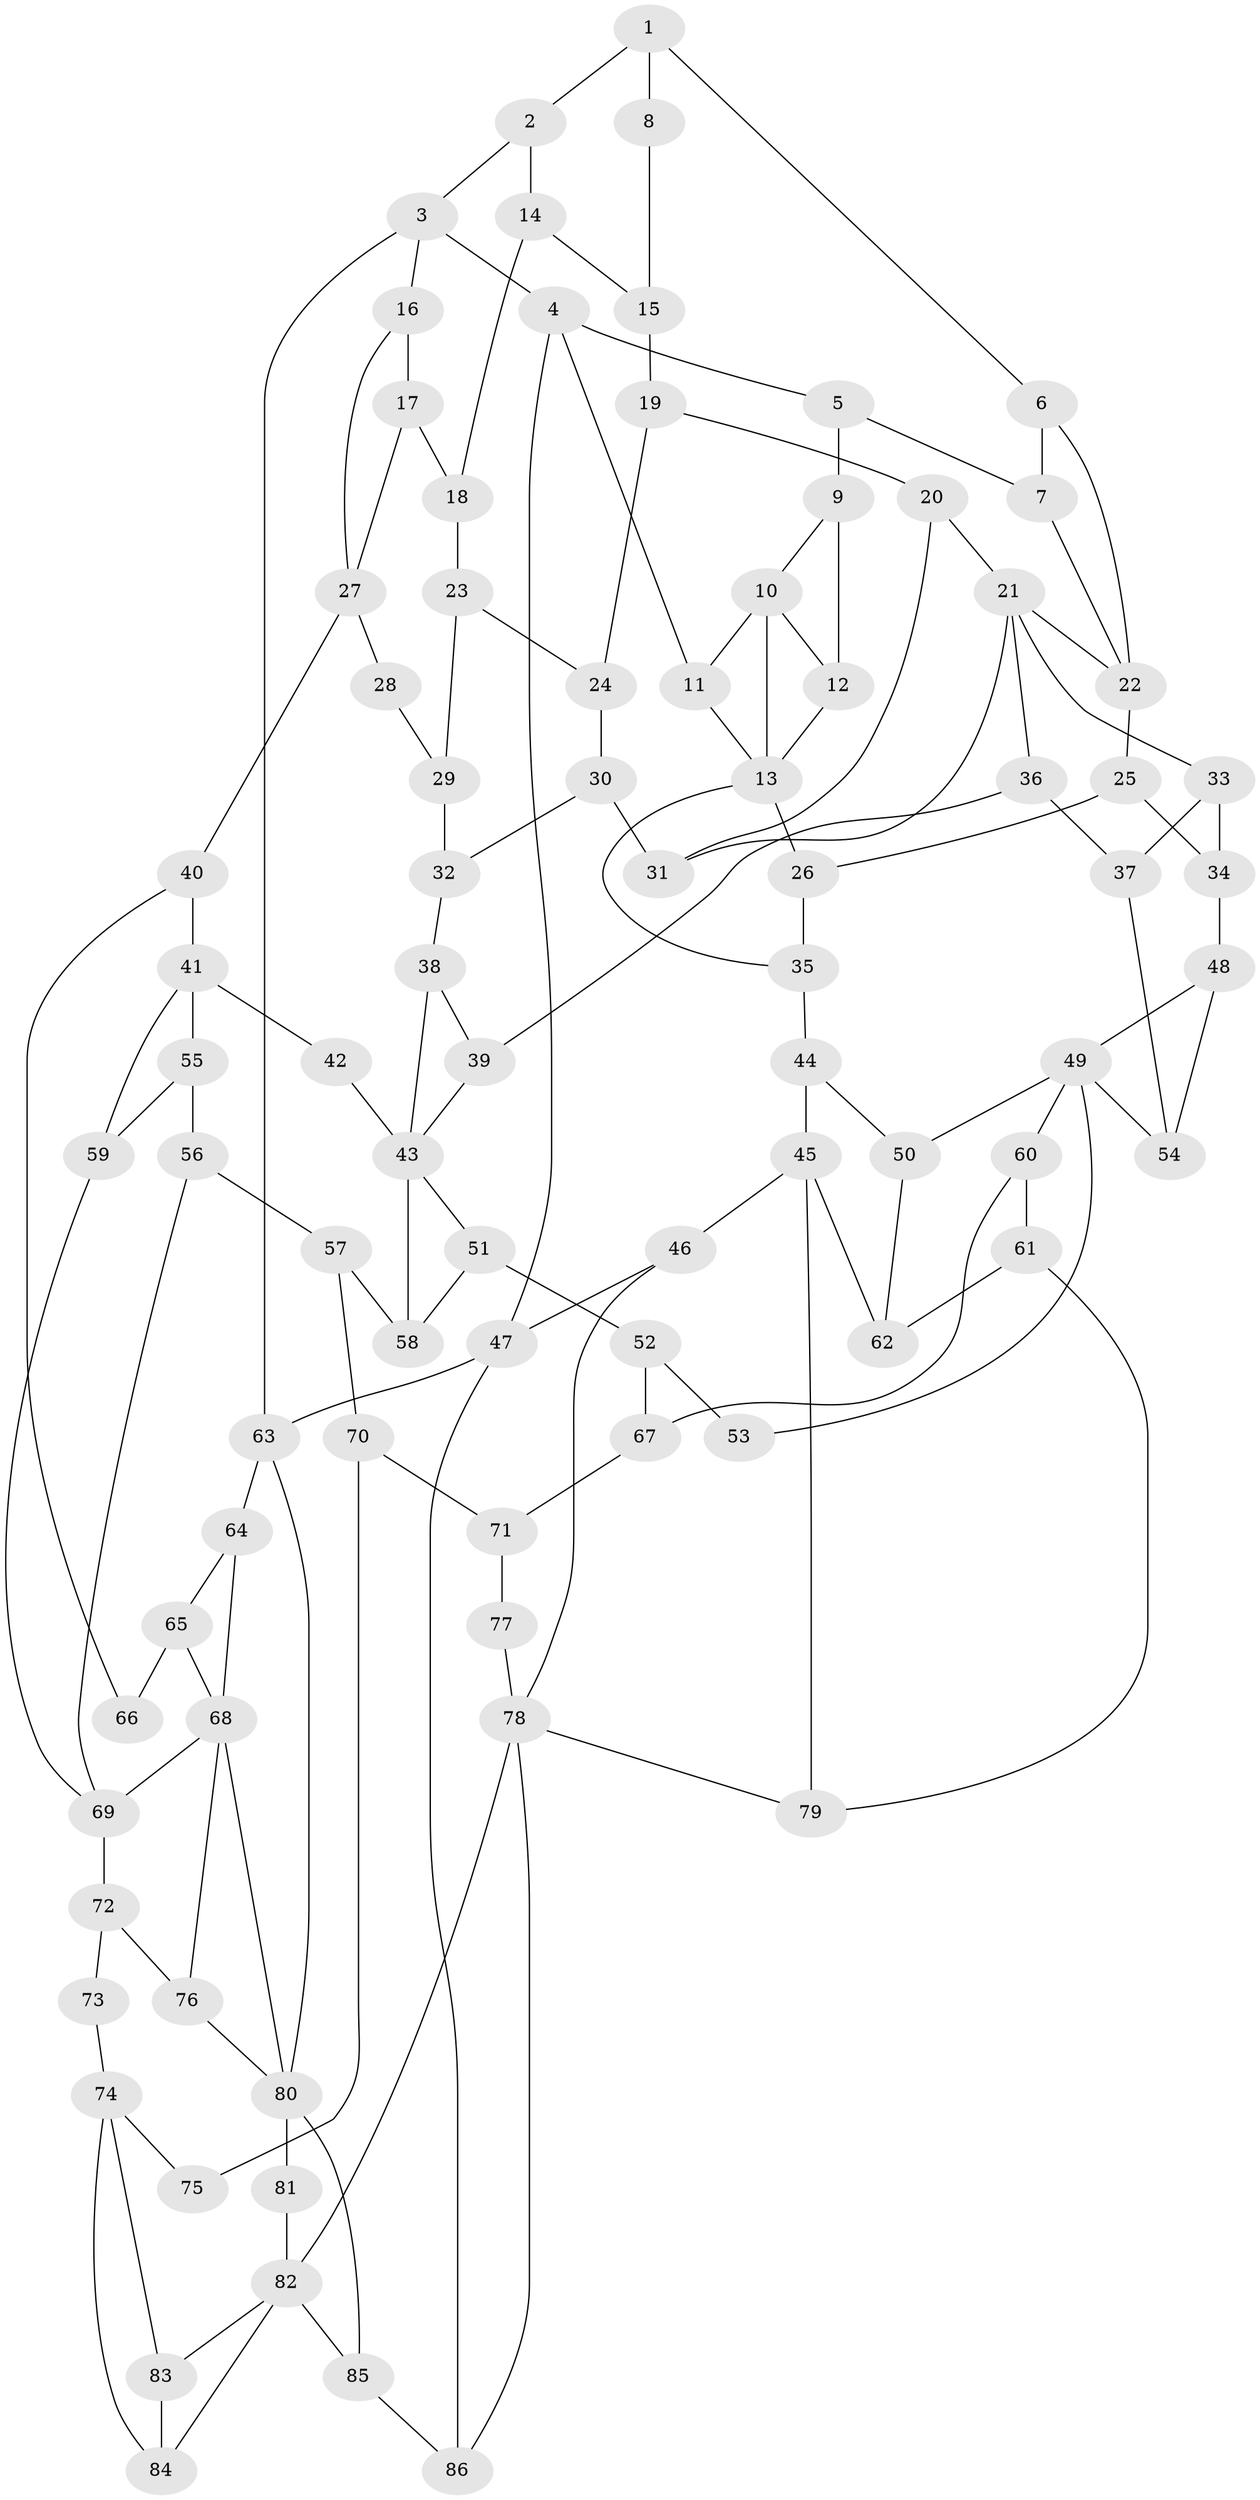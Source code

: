 // original degree distribution, {3: 0.014084507042253521, 4: 0.22535211267605634, 6: 0.2112676056338028, 5: 0.5492957746478874}
// Generated by graph-tools (version 1.1) at 2025/54/03/04/25 22:54:33]
// undirected, 86 vertices, 138 edges
graph export_dot {
  node [color=gray90,style=filled];
  1;
  2;
  3;
  4;
  5;
  6;
  7;
  8;
  9;
  10;
  11;
  12;
  13;
  14;
  15;
  16;
  17;
  18;
  19;
  20;
  21;
  22;
  23;
  24;
  25;
  26;
  27;
  28;
  29;
  30;
  31;
  32;
  33;
  34;
  35;
  36;
  37;
  38;
  39;
  40;
  41;
  42;
  43;
  44;
  45;
  46;
  47;
  48;
  49;
  50;
  51;
  52;
  53;
  54;
  55;
  56;
  57;
  58;
  59;
  60;
  61;
  62;
  63;
  64;
  65;
  66;
  67;
  68;
  69;
  70;
  71;
  72;
  73;
  74;
  75;
  76;
  77;
  78;
  79;
  80;
  81;
  82;
  83;
  84;
  85;
  86;
  1 -- 2 [weight=1.0];
  1 -- 6 [weight=1.0];
  1 -- 8 [weight=2.0];
  2 -- 3 [weight=1.0];
  2 -- 14 [weight=1.0];
  3 -- 4 [weight=1.0];
  3 -- 16 [weight=1.0];
  3 -- 63 [weight=1.0];
  4 -- 5 [weight=1.0];
  4 -- 11 [weight=1.0];
  4 -- 47 [weight=1.0];
  5 -- 7 [weight=1.0];
  5 -- 9 [weight=2.0];
  6 -- 7 [weight=1.0];
  6 -- 22 [weight=1.0];
  7 -- 22 [weight=1.0];
  8 -- 15 [weight=1.0];
  9 -- 10 [weight=1.0];
  9 -- 12 [weight=3.0];
  10 -- 11 [weight=1.0];
  10 -- 12 [weight=2.0];
  10 -- 13 [weight=2.0];
  11 -- 13 [weight=1.0];
  12 -- 13 [weight=1.0];
  13 -- 26 [weight=1.0];
  13 -- 35 [weight=1.0];
  14 -- 15 [weight=1.0];
  14 -- 18 [weight=1.0];
  15 -- 19 [weight=1.0];
  16 -- 17 [weight=1.0];
  16 -- 27 [weight=1.0];
  17 -- 18 [weight=1.0];
  17 -- 27 [weight=1.0];
  18 -- 23 [weight=1.0];
  19 -- 20 [weight=1.0];
  19 -- 24 [weight=1.0];
  20 -- 21 [weight=1.0];
  20 -- 31 [weight=1.0];
  21 -- 22 [weight=2.0];
  21 -- 31 [weight=1.0];
  21 -- 33 [weight=1.0];
  21 -- 36 [weight=1.0];
  22 -- 25 [weight=1.0];
  23 -- 24 [weight=1.0];
  23 -- 29 [weight=1.0];
  24 -- 30 [weight=1.0];
  25 -- 26 [weight=1.0];
  25 -- 34 [weight=1.0];
  26 -- 35 [weight=1.0];
  27 -- 28 [weight=2.0];
  27 -- 40 [weight=2.0];
  28 -- 29 [weight=1.0];
  29 -- 32 [weight=1.0];
  30 -- 31 [weight=1.0];
  30 -- 32 [weight=1.0];
  32 -- 38 [weight=1.0];
  33 -- 34 [weight=1.0];
  33 -- 37 [weight=1.0];
  34 -- 48 [weight=1.0];
  35 -- 44 [weight=1.0];
  36 -- 37 [weight=1.0];
  36 -- 39 [weight=1.0];
  37 -- 54 [weight=1.0];
  38 -- 39 [weight=1.0];
  38 -- 43 [weight=1.0];
  39 -- 43 [weight=1.0];
  40 -- 41 [weight=2.0];
  40 -- 66 [weight=2.0];
  41 -- 42 [weight=2.0];
  41 -- 55 [weight=1.0];
  41 -- 59 [weight=1.0];
  42 -- 43 [weight=2.0];
  43 -- 51 [weight=1.0];
  43 -- 58 [weight=1.0];
  44 -- 45 [weight=1.0];
  44 -- 50 [weight=1.0];
  45 -- 46 [weight=2.0];
  45 -- 62 [weight=1.0];
  45 -- 79 [weight=2.0];
  46 -- 47 [weight=1.0];
  46 -- 78 [weight=1.0];
  47 -- 63 [weight=1.0];
  47 -- 86 [weight=1.0];
  48 -- 49 [weight=1.0];
  48 -- 54 [weight=1.0];
  49 -- 50 [weight=1.0];
  49 -- 53 [weight=2.0];
  49 -- 54 [weight=1.0];
  49 -- 60 [weight=1.0];
  50 -- 62 [weight=1.0];
  51 -- 52 [weight=1.0];
  51 -- 58 [weight=1.0];
  52 -- 53 [weight=1.0];
  52 -- 67 [weight=1.0];
  55 -- 56 [weight=1.0];
  55 -- 59 [weight=1.0];
  56 -- 57 [weight=1.0];
  56 -- 69 [weight=1.0];
  57 -- 58 [weight=1.0];
  57 -- 70 [weight=1.0];
  59 -- 69 [weight=1.0];
  60 -- 61 [weight=1.0];
  60 -- 67 [weight=1.0];
  61 -- 62 [weight=1.0];
  61 -- 79 [weight=1.0];
  63 -- 64 [weight=1.0];
  63 -- 80 [weight=1.0];
  64 -- 65 [weight=1.0];
  64 -- 68 [weight=1.0];
  65 -- 66 [weight=1.0];
  65 -- 68 [weight=1.0];
  67 -- 71 [weight=1.0];
  68 -- 69 [weight=2.0];
  68 -- 76 [weight=1.0];
  68 -- 80 [weight=1.0];
  69 -- 72 [weight=1.0];
  70 -- 71 [weight=1.0];
  70 -- 75 [weight=2.0];
  71 -- 77 [weight=1.0];
  72 -- 73 [weight=1.0];
  72 -- 76 [weight=1.0];
  73 -- 74 [weight=2.0];
  74 -- 75 [weight=2.0];
  74 -- 83 [weight=1.0];
  74 -- 84 [weight=1.0];
  76 -- 80 [weight=1.0];
  77 -- 78 [weight=2.0];
  78 -- 79 [weight=1.0];
  78 -- 82 [weight=1.0];
  78 -- 86 [weight=1.0];
  80 -- 81 [weight=1.0];
  80 -- 85 [weight=1.0];
  81 -- 82 [weight=2.0];
  82 -- 83 [weight=1.0];
  82 -- 84 [weight=1.0];
  82 -- 85 [weight=1.0];
  83 -- 84 [weight=1.0];
  85 -- 86 [weight=1.0];
}
